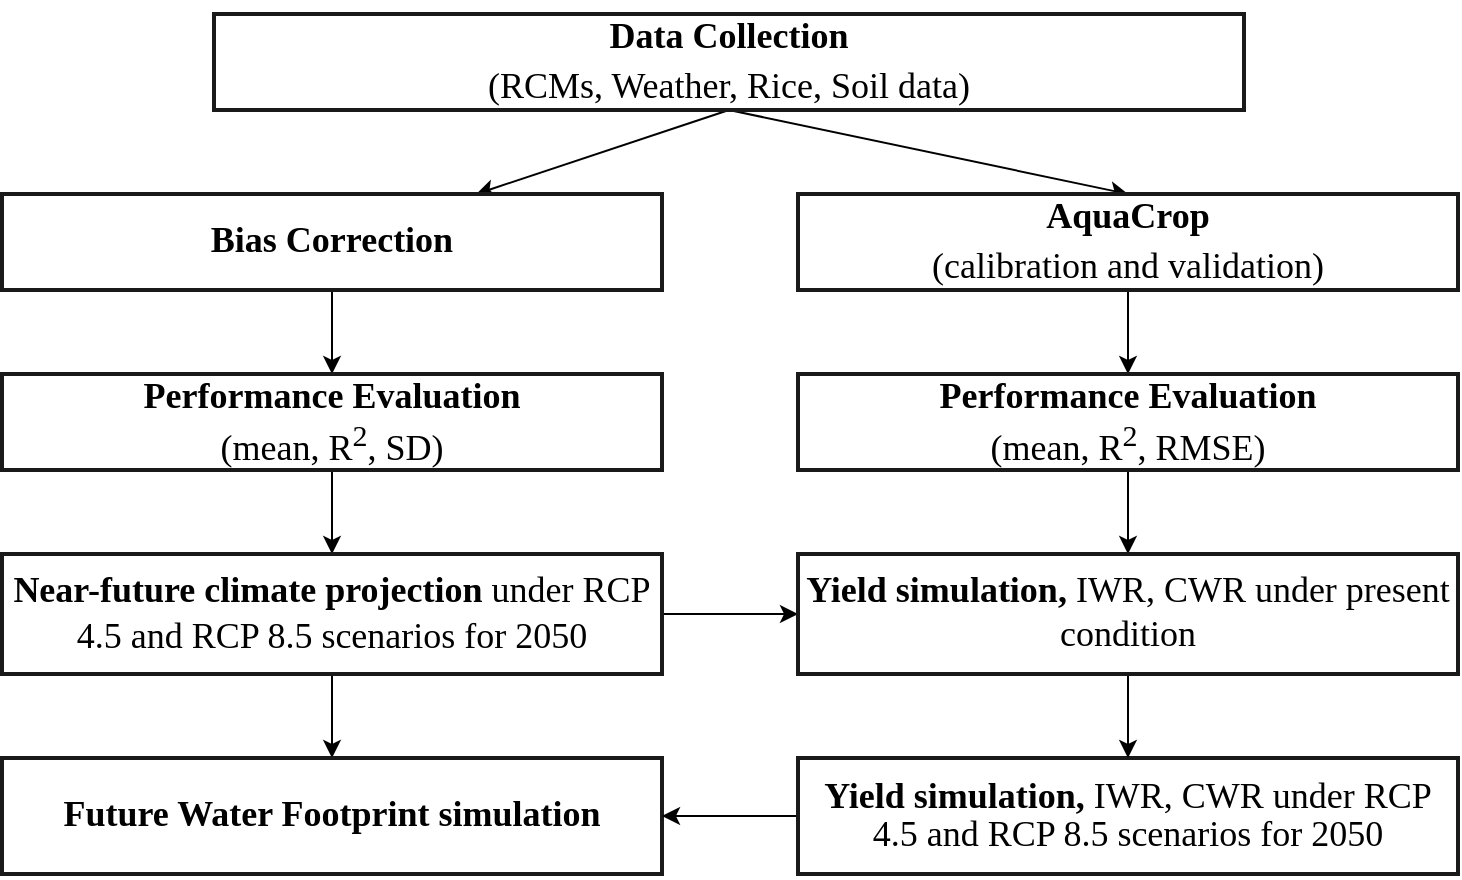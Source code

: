 <mxfile version="24.8.6">
  <diagram name="Page-1" id="ublUtS6lyacr46dRWQ9i">
    <mxGraphModel dx="1050" dy="-535" grid="1" gridSize="10" guides="1" tooltips="1" connect="1" arrows="1" fold="1" page="1" pageScale="1" pageWidth="850" pageHeight="1100" math="0" shadow="0">
      <root>
        <mxCell id="0" />
        <mxCell id="1" parent="0" />
        <mxCell id="GG12PDIZpEiIWDHQdL4b-1" style="rounded=0;orthogonalLoop=1;jettySize=auto;html=1;strokeColor=default;exitX=0.5;exitY=1;exitDx=0;exitDy=0;" edge="1" parent="1" source="GG12PDIZpEiIWDHQdL4b-3" target="GG12PDIZpEiIWDHQdL4b-5">
          <mxGeometry relative="1" as="geometry" />
        </mxCell>
        <mxCell id="GG12PDIZpEiIWDHQdL4b-2" style="rounded=0;orthogonalLoop=1;jettySize=auto;html=1;entryX=0.5;entryY=0;entryDx=0;entryDy=0;exitX=0.5;exitY=1;exitDx=0;exitDy=0;" edge="1" parent="1" source="GG12PDIZpEiIWDHQdL4b-3" target="GG12PDIZpEiIWDHQdL4b-7">
          <mxGeometry relative="1" as="geometry" />
        </mxCell>
        <mxCell id="GG12PDIZpEiIWDHQdL4b-3" value="&lt;p class=&quot;MsoListParagraph&quot; style=&quot;line-height: 90%;&quot;&gt;&lt;span style=&quot;font-size: 18px;&quot;&gt;&lt;b&gt;Data Collection&lt;/b&gt;&lt;/span&gt;&lt;/p&gt;&lt;p class=&quot;MsoListParagraph&quot; style=&quot;line-height: 90%;&quot;&gt;&lt;span style=&quot;font-size: 18px;&quot;&gt;(RCMs, Weather, Rice, Soil data)&lt;/span&gt;&lt;/p&gt;" style="rounded=0;whiteSpace=wrap;html=1;fillColor=#FFFFFF;strokeColor=#1A1A1A;fontFamily=Times New Roman;strokeWidth=2;" vertex="1" parent="1">
          <mxGeometry x="177" y="1190" width="515" height="48" as="geometry" />
        </mxCell>
        <mxCell id="GG12PDIZpEiIWDHQdL4b-4" style="edgeStyle=orthogonalEdgeStyle;rounded=0;orthogonalLoop=1;jettySize=auto;html=1;entryX=0.5;entryY=0;entryDx=0;entryDy=0;" edge="1" parent="1" source="GG12PDIZpEiIWDHQdL4b-5" target="GG12PDIZpEiIWDHQdL4b-9">
          <mxGeometry relative="1" as="geometry" />
        </mxCell>
        <mxCell id="GG12PDIZpEiIWDHQdL4b-5" value="&lt;p class=&quot;MsoListParagraph&quot; style=&quot;line-height: 90%;&quot;&gt;&lt;span style=&quot;font-size: 18px;&quot;&gt;&lt;b&gt;Bias Correction&lt;/b&gt;&lt;/span&gt;&lt;/p&gt;" style="rounded=0;whiteSpace=wrap;html=1;fillColor=#FFFFFF;strokeColor=#1A1A1A;fontFamily=Times New Roman;strokeWidth=2;" vertex="1" parent="1">
          <mxGeometry x="71" y="1280" width="330" height="48" as="geometry" />
        </mxCell>
        <mxCell id="GG12PDIZpEiIWDHQdL4b-6" style="edgeStyle=orthogonalEdgeStyle;rounded=0;orthogonalLoop=1;jettySize=auto;html=1;entryX=0.5;entryY=0;entryDx=0;entryDy=0;" edge="1" parent="1" source="GG12PDIZpEiIWDHQdL4b-7" target="GG12PDIZpEiIWDHQdL4b-11">
          <mxGeometry relative="1" as="geometry" />
        </mxCell>
        <mxCell id="GG12PDIZpEiIWDHQdL4b-7" value="&lt;p class=&quot;MsoListParagraph&quot; style=&quot;line-height: 90%;&quot;&gt;&lt;span style=&quot;font-size: 18px;&quot;&gt;&lt;b&gt;AquaCrop&lt;/b&gt;&lt;/span&gt;&lt;/p&gt;&lt;p class=&quot;MsoListParagraph&quot; style=&quot;line-height: 90%;&quot;&gt;&lt;span style=&quot;font-size: 18px;&quot;&gt;(calibration and validation)&lt;/span&gt;&lt;/p&gt;" style="rounded=0;whiteSpace=wrap;html=1;fillColor=#FFFFFF;strokeColor=#1A1A1A;fontFamily=Times New Roman;strokeWidth=2;" vertex="1" parent="1">
          <mxGeometry x="469" y="1280" width="330" height="48" as="geometry" />
        </mxCell>
        <mxCell id="GG12PDIZpEiIWDHQdL4b-8" style="edgeStyle=orthogonalEdgeStyle;rounded=0;orthogonalLoop=1;jettySize=auto;html=1;entryX=0.5;entryY=0;entryDx=0;entryDy=0;" edge="1" parent="1" source="GG12PDIZpEiIWDHQdL4b-9" target="GG12PDIZpEiIWDHQdL4b-14">
          <mxGeometry relative="1" as="geometry" />
        </mxCell>
        <mxCell id="GG12PDIZpEiIWDHQdL4b-9" value="&lt;p class=&quot;MsoListParagraph&quot; style=&quot;line-height: 50%;&quot;&gt;&lt;span style=&quot;font-size: 18px;&quot;&gt;&lt;b&gt;Performance Evaluation&lt;/b&gt;&lt;/span&gt;&lt;/p&gt;&lt;p class=&quot;MsoListParagraph&quot; style=&quot;line-height: 50%;&quot;&gt;&lt;span style=&quot;font-size: 18px;&quot;&gt;(mean, R&lt;sup&gt;2&lt;/sup&gt;, SD)&lt;/span&gt;&lt;span style=&quot;font-size: 18px;&quot;&gt;&lt;b&gt;&lt;/b&gt;&lt;/span&gt;&lt;/p&gt;" style="rounded=0;whiteSpace=wrap;html=1;fillColor=#FFFFFF;strokeColor=#1A1A1A;fontFamily=Times New Roman;strokeWidth=2;" vertex="1" parent="1">
          <mxGeometry x="71" y="1370" width="330" height="48" as="geometry" />
        </mxCell>
        <mxCell id="GG12PDIZpEiIWDHQdL4b-10" style="edgeStyle=orthogonalEdgeStyle;rounded=0;orthogonalLoop=1;jettySize=auto;html=1;" edge="1" parent="1" source="GG12PDIZpEiIWDHQdL4b-11" target="GG12PDIZpEiIWDHQdL4b-19">
          <mxGeometry relative="1" as="geometry" />
        </mxCell>
        <mxCell id="GG12PDIZpEiIWDHQdL4b-11" value="&lt;p style=&quot;line-height: 6px;&quot; class=&quot;MsoListParagraph&quot;&gt;&lt;span style=&quot;font-size: 18px;&quot;&gt;&lt;b&gt;Performance Evaluation&lt;/b&gt;&lt;/span&gt;&lt;/p&gt;&lt;p style=&quot;line-height: 6px;&quot; class=&quot;MsoListParagraph&quot;&gt;&lt;span style=&quot;font-size: 18px;&quot;&gt;(mean, R&lt;sup&gt;2&lt;/sup&gt;, RMSE)&lt;/span&gt;&lt;/p&gt;" style="rounded=0;whiteSpace=wrap;html=1;fillColor=#FFFFFF;strokeColor=#1A1A1A;fontFamily=Times New Roman;strokeWidth=2;" vertex="1" parent="1">
          <mxGeometry x="469" y="1370" width="330" height="48" as="geometry" />
        </mxCell>
        <mxCell id="GG12PDIZpEiIWDHQdL4b-12" style="edgeStyle=orthogonalEdgeStyle;rounded=0;orthogonalLoop=1;jettySize=auto;html=1;exitX=0.5;exitY=1;exitDx=0;exitDy=0;entryX=0.5;entryY=0;entryDx=0;entryDy=0;" edge="1" parent="1" source="GG12PDIZpEiIWDHQdL4b-14" target="GG12PDIZpEiIWDHQdL4b-15">
          <mxGeometry relative="1" as="geometry" />
        </mxCell>
        <mxCell id="GG12PDIZpEiIWDHQdL4b-13" style="edgeStyle=orthogonalEdgeStyle;rounded=0;orthogonalLoop=1;jettySize=auto;html=1;entryX=0;entryY=0.5;entryDx=0;entryDy=0;" edge="1" parent="1" source="GG12PDIZpEiIWDHQdL4b-14" target="GG12PDIZpEiIWDHQdL4b-19">
          <mxGeometry relative="1" as="geometry" />
        </mxCell>
        <mxCell id="GG12PDIZpEiIWDHQdL4b-14" value="&lt;p class=&quot;MsoListParagraph&quot; style=&quot;line-height: 170%;&quot;&gt;&lt;span style=&quot;font-size: 18px;&quot;&gt;&lt;b&gt;Near-future climate projection &lt;/b&gt;under&amp;nbsp;&lt;/span&gt;&lt;span style=&quot;font-size: 18px; background-color: initial;&quot;&gt;RCP 4.5 and RCP 8.5 scenarios for 2050&lt;/span&gt;&lt;/p&gt;" style="rounded=0;whiteSpace=wrap;html=1;fillColor=#FFFFFF;strokeColor=#1A1A1A;fontFamily=Times New Roman;strokeWidth=2;" vertex="1" parent="1">
          <mxGeometry x="71" y="1460" width="330" height="60" as="geometry" />
        </mxCell>
        <mxCell id="GG12PDIZpEiIWDHQdL4b-15" value="&lt;p class=&quot;MsoListParagraph&quot; style=&quot;line-height: 90%;&quot;&gt;&lt;span style=&quot;font-size: 18px;&quot;&gt;&lt;b&gt;Future Water Footprint simulation&lt;/b&gt;&lt;/span&gt;&lt;/p&gt;" style="rounded=0;whiteSpace=wrap;html=1;fillColor=#FFFFFF;strokeColor=#1A1A1A;fontFamily=Times New Roman;strokeWidth=2;" vertex="1" parent="1">
          <mxGeometry x="71" y="1562" width="330" height="58" as="geometry" />
        </mxCell>
        <mxCell id="GG12PDIZpEiIWDHQdL4b-16" style="edgeStyle=orthogonalEdgeStyle;rounded=0;orthogonalLoop=1;jettySize=auto;html=1;entryX=1;entryY=0.5;entryDx=0;entryDy=0;" edge="1" parent="1" source="GG12PDIZpEiIWDHQdL4b-17" target="GG12PDIZpEiIWDHQdL4b-15">
          <mxGeometry relative="1" as="geometry" />
        </mxCell>
        <mxCell id="GG12PDIZpEiIWDHQdL4b-17" value="&lt;p class=&quot;MsoListParagraph&quot; style=&quot;line-height: 140%;&quot;&gt;&lt;b style=&quot;font-size: 18px;&quot;&gt;Yield simulation,&amp;nbsp;&lt;/b&gt;&lt;span style=&quot;font-size: 18px;&quot;&gt;IWR, CWR &lt;/span&gt;&lt;span style=&quot;background-color: initial; font-size: 18px;&quot;&gt;under&amp;nbsp;&lt;/span&gt;&lt;span style=&quot;background-color: initial; font-size: 18px;&quot;&gt;RCP 4.5 and RCP 8.5 scenarios for 2050&lt;/span&gt;&lt;/p&gt;" style="rounded=0;whiteSpace=wrap;html=1;fillColor=#FFFFFF;strokeColor=#1A1A1A;fontFamily=Times New Roman;strokeWidth=2;" vertex="1" parent="1">
          <mxGeometry x="469" y="1562" width="330" height="58" as="geometry" />
        </mxCell>
        <mxCell id="GG12PDIZpEiIWDHQdL4b-18" style="edgeStyle=orthogonalEdgeStyle;rounded=0;orthogonalLoop=1;jettySize=auto;html=1;entryX=0.5;entryY=0;entryDx=0;entryDy=0;" edge="1" parent="1" source="GG12PDIZpEiIWDHQdL4b-19" target="GG12PDIZpEiIWDHQdL4b-17">
          <mxGeometry relative="1" as="geometry" />
        </mxCell>
        <mxCell id="GG12PDIZpEiIWDHQdL4b-19" value="&lt;p class=&quot;MsoListParagraph&quot; style=&quot;line-height: 160%;&quot;&gt;&lt;span style=&quot;font-size: 18px;&quot;&gt;&lt;b&gt;Yield simulation, &lt;/b&gt;IWR, CWR under present condition&lt;/span&gt;&lt;/p&gt;" style="rounded=0;whiteSpace=wrap;html=1;fillColor=#FFFFFF;strokeColor=#1A1A1A;fontFamily=Times New Roman;strokeWidth=2;" vertex="1" parent="1">
          <mxGeometry x="469" y="1460" width="330" height="60" as="geometry" />
        </mxCell>
      </root>
    </mxGraphModel>
  </diagram>
</mxfile>

